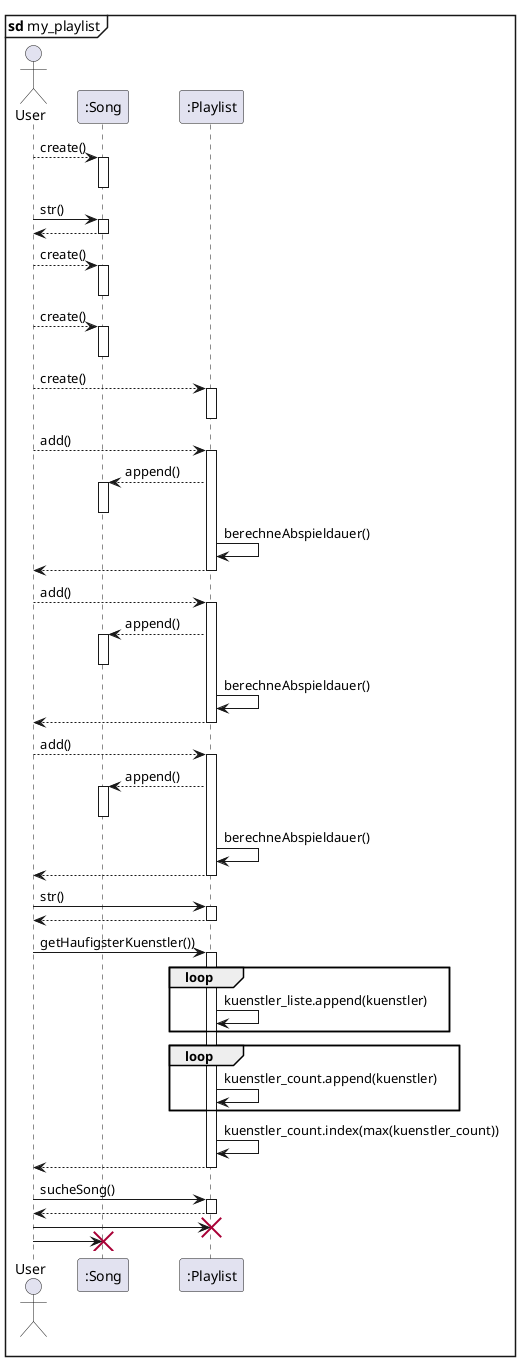 @startuml my_playlist
mainframe **sd** my_playlist
actor User


User --> ":Song" : create()
activate ":Song"
deactivate ":Song"

User -> ":Song" : str()
activate ":Song"
":Song" --> User
deactivate ":Song"

User --> ":Song" : create()
activate ":Song"
deactivate ":Song"

User --> ":Song" : create()
activate ":Song"
deactivate ":Song"

User --> ":Playlist" : create()
activate ":Playlist"
deactivate ":Playlist"

User --> ":Playlist" : add()
activate ":Playlist"
":Playlist" --> ":Song" : append()
activate ":Song"
deactivate ":Song"
":Playlist" -> ":Playlist": berechneAbspieldauer()
":Playlist" --> User
deactivate ":Playlist"

User --> ":Playlist" : add()
activate ":Playlist"
":Playlist" --> ":Song" : append()
activate ":Song"
deactivate ":Song"
":Playlist" -> ":Playlist": berechneAbspieldauer()
":Playlist" --> User
deactivate ":Playlist"

User --> ":Playlist" : add()
activate ":Playlist"
":Playlist" --> ":Song" : append()
activate ":Song"
deactivate ":Song"
":Playlist" -> ":Playlist": berechneAbspieldauer()
":Playlist" --> User
deactivate ":Playlist"

User -> ":Playlist" : str()
activate ":Playlist"
":Playlist" --> User
deactivate ":Playlist"

User -> ":Playlist" : getHaufigsterKuenstler())
activate ":Playlist"

loop
":Playlist" -> ":Playlist" : kuenstler_liste.append(kuenstler)
end

loop
":Playlist" -> ":Playlist" : kuenstler_count.append(kuenstler)
end

":Playlist" -> ":Playlist" : kuenstler_count.index(max(kuenstler_count))
":Playlist" --> User
deactivate ":Playlist"

User -> ":Playlist" : sucheSong()
activate ":Playlist"
":Playlist" --> User
deactivate ":Playlist"

User -> ":Playlist"
destroy ":Playlist"

User -> ":Song"
destroy ":Song"